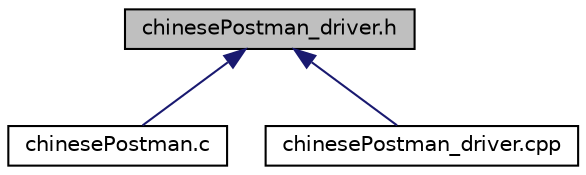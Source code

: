 digraph "chinesePostman_driver.h"
{
  edge [fontname="Helvetica",fontsize="10",labelfontname="Helvetica",labelfontsize="10"];
  node [fontname="Helvetica",fontsize="10",shape=record];
  Node5 [label="chinesePostman_driver.h",height=0.2,width=0.4,color="black", fillcolor="grey75", style="filled", fontcolor="black"];
  Node5 -> Node6 [dir="back",color="midnightblue",fontsize="10",style="solid",fontname="Helvetica"];
  Node6 [label="chinesePostman.c",height=0.2,width=0.4,color="black", fillcolor="white", style="filled",URL="$chinesePostman_8c.html"];
  Node5 -> Node7 [dir="back",color="midnightblue",fontsize="10",style="solid",fontname="Helvetica"];
  Node7 [label="chinesePostman_driver.cpp",height=0.2,width=0.4,color="black", fillcolor="white", style="filled",URL="$chinesePostman__driver_8cpp.html"];
}
